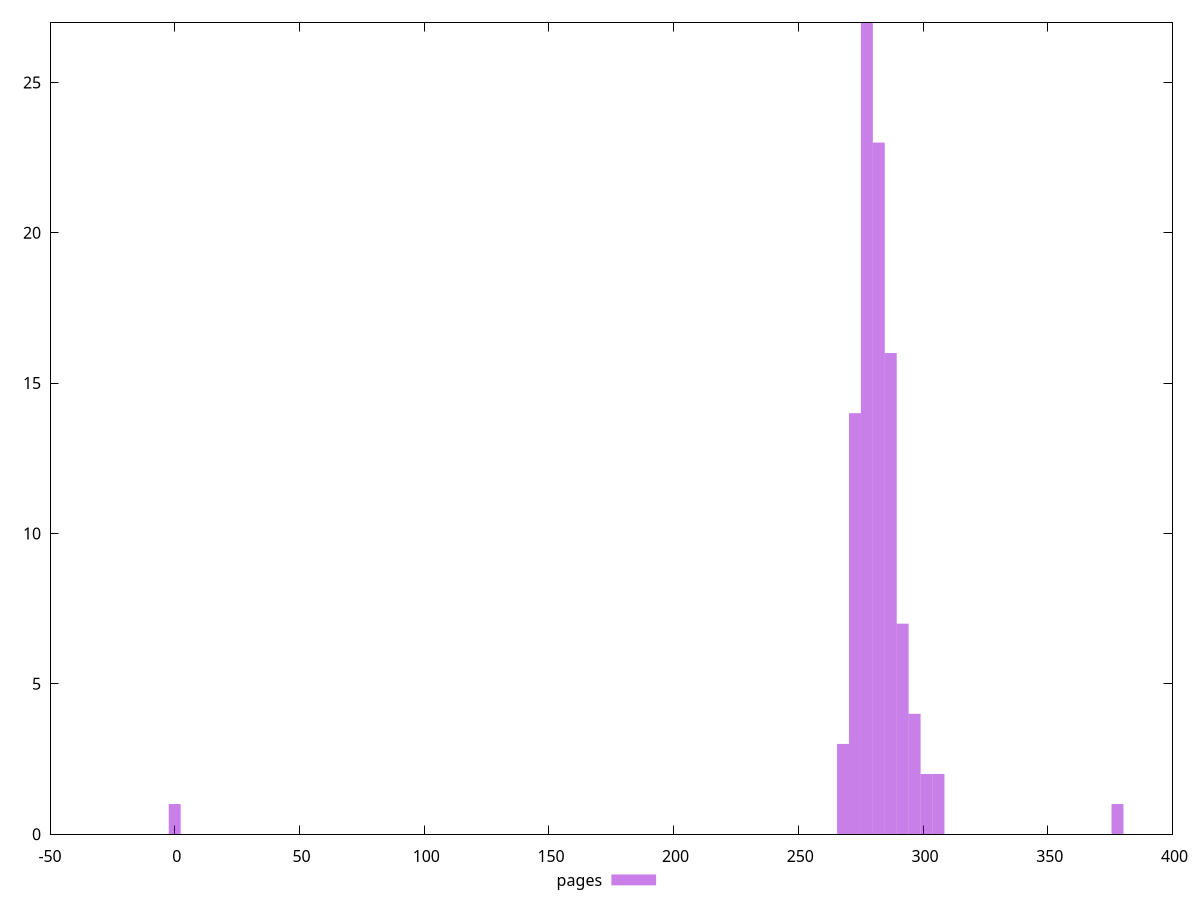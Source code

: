 $_pages <<EOF
377.94812297026095 1
282.2650538638658 23
267.91259349790647 3
301.4016676851448 2
306.18582114046455 2
296.617514229825 4
272.69674695322624 14
287.04920731918554 16
277.480900408546 27
0 1
291.83336077450525 7
EOF
set key outside below
set terminal pngcairo
set output "report_00005_2020-11-02T22-26-11.212Z/max-potential-fid/pages//raw_hist.png"
set yrange [0:27]
set boxwidth 4.784153455319759
set style fill transparent solid 0.5 noborder
plot $_pages title "pages" with boxes ,
